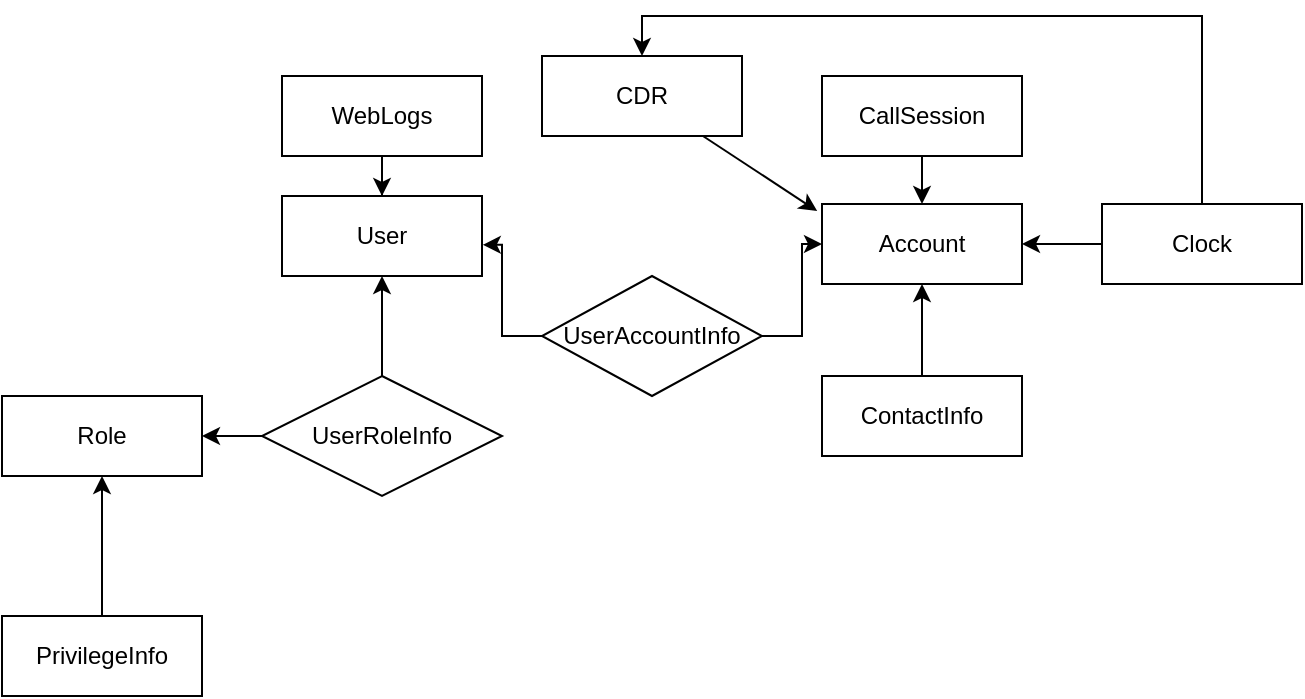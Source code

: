 <mxfile version="24.2.3" type="github">
  <diagram name="第 1 页" id="vxCL1YFDdVY-k2DH0mil">
    <mxGraphModel dx="1411" dy="322" grid="1" gridSize="10" guides="1" tooltips="1" connect="1" arrows="1" fold="1" page="1" pageScale="1" pageWidth="827" pageHeight="1169" math="0" shadow="0">
      <root>
        <mxCell id="0" />
        <mxCell id="1" parent="0" />
        <mxCell id="vMc6-dYol86DqOdlDHG9-21" value="User" style="whiteSpace=wrap;html=1;align=center;" vertex="1" parent="1">
          <mxGeometry x="80" y="270" width="100" height="40" as="geometry" />
        </mxCell>
        <mxCell id="vMc6-dYol86DqOdlDHG9-22" value="Role" style="whiteSpace=wrap;html=1;align=center;" vertex="1" parent="1">
          <mxGeometry x="-60" y="370" width="100" height="40" as="geometry" />
        </mxCell>
        <mxCell id="vMc6-dYol86DqOdlDHG9-30" value="" style="edgeStyle=orthogonalEdgeStyle;rounded=0;orthogonalLoop=1;jettySize=auto;html=1;" edge="1" parent="1" source="vMc6-dYol86DqOdlDHG9-23" target="vMc6-dYol86DqOdlDHG9-22">
          <mxGeometry relative="1" as="geometry" />
        </mxCell>
        <mxCell id="vMc6-dYol86DqOdlDHG9-31" value="" style="edgeStyle=orthogonalEdgeStyle;rounded=0;orthogonalLoop=1;jettySize=auto;html=1;" edge="1" parent="1" source="vMc6-dYol86DqOdlDHG9-23" target="vMc6-dYol86DqOdlDHG9-21">
          <mxGeometry relative="1" as="geometry" />
        </mxCell>
        <mxCell id="vMc6-dYol86DqOdlDHG9-23" value="UserRoleInfo" style="shape=rhombus;perimeter=rhombusPerimeter;whiteSpace=wrap;html=1;align=center;" vertex="1" parent="1">
          <mxGeometry x="70" y="360" width="120" height="60" as="geometry" />
        </mxCell>
        <mxCell id="vMc6-dYol86DqOdlDHG9-26" value="Account" style="whiteSpace=wrap;html=1;align=center;" vertex="1" parent="1">
          <mxGeometry x="350" y="274" width="100" height="40" as="geometry" />
        </mxCell>
        <mxCell id="vMc6-dYol86DqOdlDHG9-28" value="" style="edgeStyle=orthogonalEdgeStyle;rounded=0;orthogonalLoop=1;jettySize=auto;html=1;" edge="1" parent="1" source="vMc6-dYol86DqOdlDHG9-27" target="vMc6-dYol86DqOdlDHG9-26">
          <mxGeometry relative="1" as="geometry" />
        </mxCell>
        <mxCell id="vMc6-dYol86DqOdlDHG9-27" value="UserAccountInfo" style="shape=rhombus;perimeter=rhombusPerimeter;whiteSpace=wrap;html=1;align=center;" vertex="1" parent="1">
          <mxGeometry x="210" y="310" width="110" height="60" as="geometry" />
        </mxCell>
        <mxCell id="vMc6-dYol86DqOdlDHG9-29" style="edgeStyle=orthogonalEdgeStyle;rounded=0;orthogonalLoop=1;jettySize=auto;html=1;entryX=1.004;entryY=0.61;entryDx=0;entryDy=0;entryPerimeter=0;" edge="1" parent="1" source="vMc6-dYol86DqOdlDHG9-27" target="vMc6-dYol86DqOdlDHG9-21">
          <mxGeometry relative="1" as="geometry" />
        </mxCell>
        <mxCell id="vMc6-dYol86DqOdlDHG9-33" value="" style="edgeStyle=orthogonalEdgeStyle;rounded=0;orthogonalLoop=1;jettySize=auto;html=1;" edge="1" parent="1" source="vMc6-dYol86DqOdlDHG9-32" target="vMc6-dYol86DqOdlDHG9-26">
          <mxGeometry relative="1" as="geometry" />
        </mxCell>
        <mxCell id="vMc6-dYol86DqOdlDHG9-32" value="CallSession" style="whiteSpace=wrap;html=1;align=center;" vertex="1" parent="1">
          <mxGeometry x="350" y="210" width="100" height="40" as="geometry" />
        </mxCell>
        <mxCell id="vMc6-dYol86DqOdlDHG9-36" value="" style="edgeStyle=orthogonalEdgeStyle;rounded=0;orthogonalLoop=1;jettySize=auto;html=1;" edge="1" parent="1" source="vMc6-dYol86DqOdlDHG9-35" target="vMc6-dYol86DqOdlDHG9-22">
          <mxGeometry relative="1" as="geometry" />
        </mxCell>
        <mxCell id="vMc6-dYol86DqOdlDHG9-35" value="PrivilegeInfo" style="whiteSpace=wrap;html=1;align=center;" vertex="1" parent="1">
          <mxGeometry x="-60" y="480" width="100" height="40" as="geometry" />
        </mxCell>
        <mxCell id="vMc6-dYol86DqOdlDHG9-38" style="edgeStyle=orthogonalEdgeStyle;rounded=0;orthogonalLoop=1;jettySize=auto;html=1;" edge="1" parent="1" source="vMc6-dYol86DqOdlDHG9-37" target="vMc6-dYol86DqOdlDHG9-26">
          <mxGeometry relative="1" as="geometry" />
        </mxCell>
        <mxCell id="vMc6-dYol86DqOdlDHG9-37" value="ContactInfo" style="whiteSpace=wrap;html=1;align=center;" vertex="1" parent="1">
          <mxGeometry x="350" y="360" width="100" height="40" as="geometry" />
        </mxCell>
        <mxCell id="vMc6-dYol86DqOdlDHG9-40" value="" style="edgeStyle=orthogonalEdgeStyle;rounded=0;orthogonalLoop=1;jettySize=auto;html=1;" edge="1" parent="1" source="vMc6-dYol86DqOdlDHG9-39" target="vMc6-dYol86DqOdlDHG9-21">
          <mxGeometry relative="1" as="geometry" />
        </mxCell>
        <mxCell id="vMc6-dYol86DqOdlDHG9-39" value="WebLogs" style="whiteSpace=wrap;html=1;align=center;" vertex="1" parent="1">
          <mxGeometry x="80" y="210" width="100" height="40" as="geometry" />
        </mxCell>
        <mxCell id="vMc6-dYol86DqOdlDHG9-41" value="CDR" style="whiteSpace=wrap;html=1;align=center;" vertex="1" parent="1">
          <mxGeometry x="210" y="200" width="100" height="40" as="geometry" />
        </mxCell>
        <mxCell id="vMc6-dYol86DqOdlDHG9-42" style="rounded=0;orthogonalLoop=1;jettySize=auto;html=1;entryX=-0.024;entryY=0.088;entryDx=0;entryDy=0;entryPerimeter=0;" edge="1" parent="1" source="vMc6-dYol86DqOdlDHG9-41" target="vMc6-dYol86DqOdlDHG9-26">
          <mxGeometry relative="1" as="geometry" />
        </mxCell>
        <mxCell id="vMc6-dYol86DqOdlDHG9-45" value="" style="edgeStyle=orthogonalEdgeStyle;rounded=0;orthogonalLoop=1;jettySize=auto;html=1;" edge="1" parent="1" source="vMc6-dYol86DqOdlDHG9-44" target="vMc6-dYol86DqOdlDHG9-26">
          <mxGeometry relative="1" as="geometry" />
        </mxCell>
        <mxCell id="vMc6-dYol86DqOdlDHG9-46" style="edgeStyle=orthogonalEdgeStyle;rounded=0;orthogonalLoop=1;jettySize=auto;html=1;entryX=0.5;entryY=0;entryDx=0;entryDy=0;" edge="1" parent="1" source="vMc6-dYol86DqOdlDHG9-44" target="vMc6-dYol86DqOdlDHG9-41">
          <mxGeometry relative="1" as="geometry">
            <Array as="points">
              <mxPoint x="540" y="180" />
              <mxPoint x="260" y="180" />
            </Array>
          </mxGeometry>
        </mxCell>
        <mxCell id="vMc6-dYol86DqOdlDHG9-44" value="Clock" style="whiteSpace=wrap;html=1;align=center;" vertex="1" parent="1">
          <mxGeometry x="490" y="274" width="100" height="40" as="geometry" />
        </mxCell>
      </root>
    </mxGraphModel>
  </diagram>
</mxfile>
